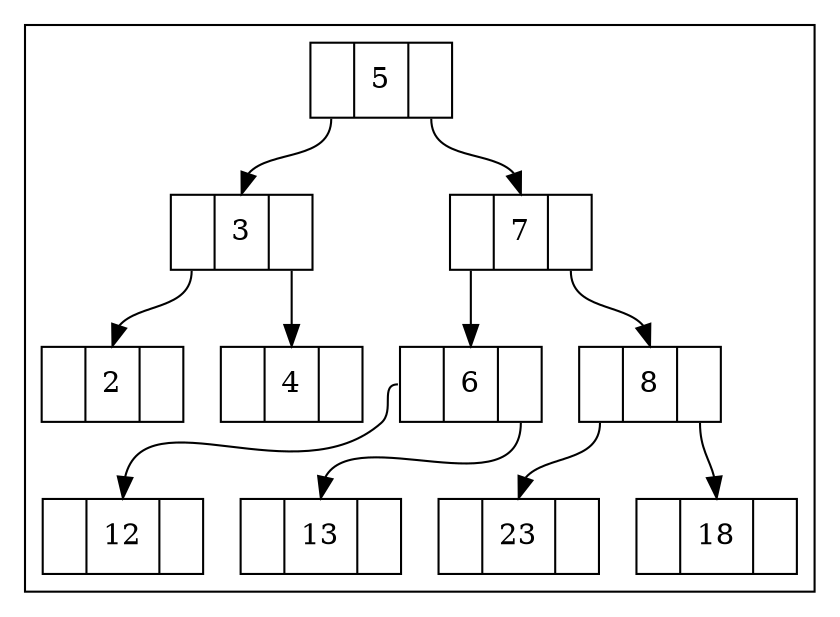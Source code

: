 digraph g {
	node [shape = record];
	subgraph cluster0 {
		n12 [label = "<f0>|<f1>12|<f2>"];
		n13 [label = "<f0>|<f1>13|<f2>"];
		n18 [label = "<f0>|<f1>18|<f2>"];
		n2 [label = "<f0>|<f1>2|<f2>"];
		n23 [label = "<f0>|<f1>23|<f2>"];
		n3 [label = "<f0>|<f1>3|<f2>"];
		n4 [label = "<f0>|<f1>4|<f2>"];
		n5 [label = "<f0>|<f1>5|<f2>"];
		n6 [label = "<f0>|<f1>6|<f2>"];
		n7 [label = "<f0>|<f1>7|<f2>"];
		n8 [label = "<f0>|<f1>8|<f2>"];
		"n3":f0 -> "n2":f1;
		"n3":f2 -> "n4":f1;
		"n5":f0 -> "n3":f1;
		"n5":f2 -> "n7":f1;
		"n6":f0 -> "n12":f1;
		"n6":f2 -> "n13":f1;
		"n7":f0 -> "n6":f1;
		"n7":f2 -> "n8":f1;
		"n8":f0 -> "n23":f1;
		"n8":f2 -> "n18":f1;
	}
}